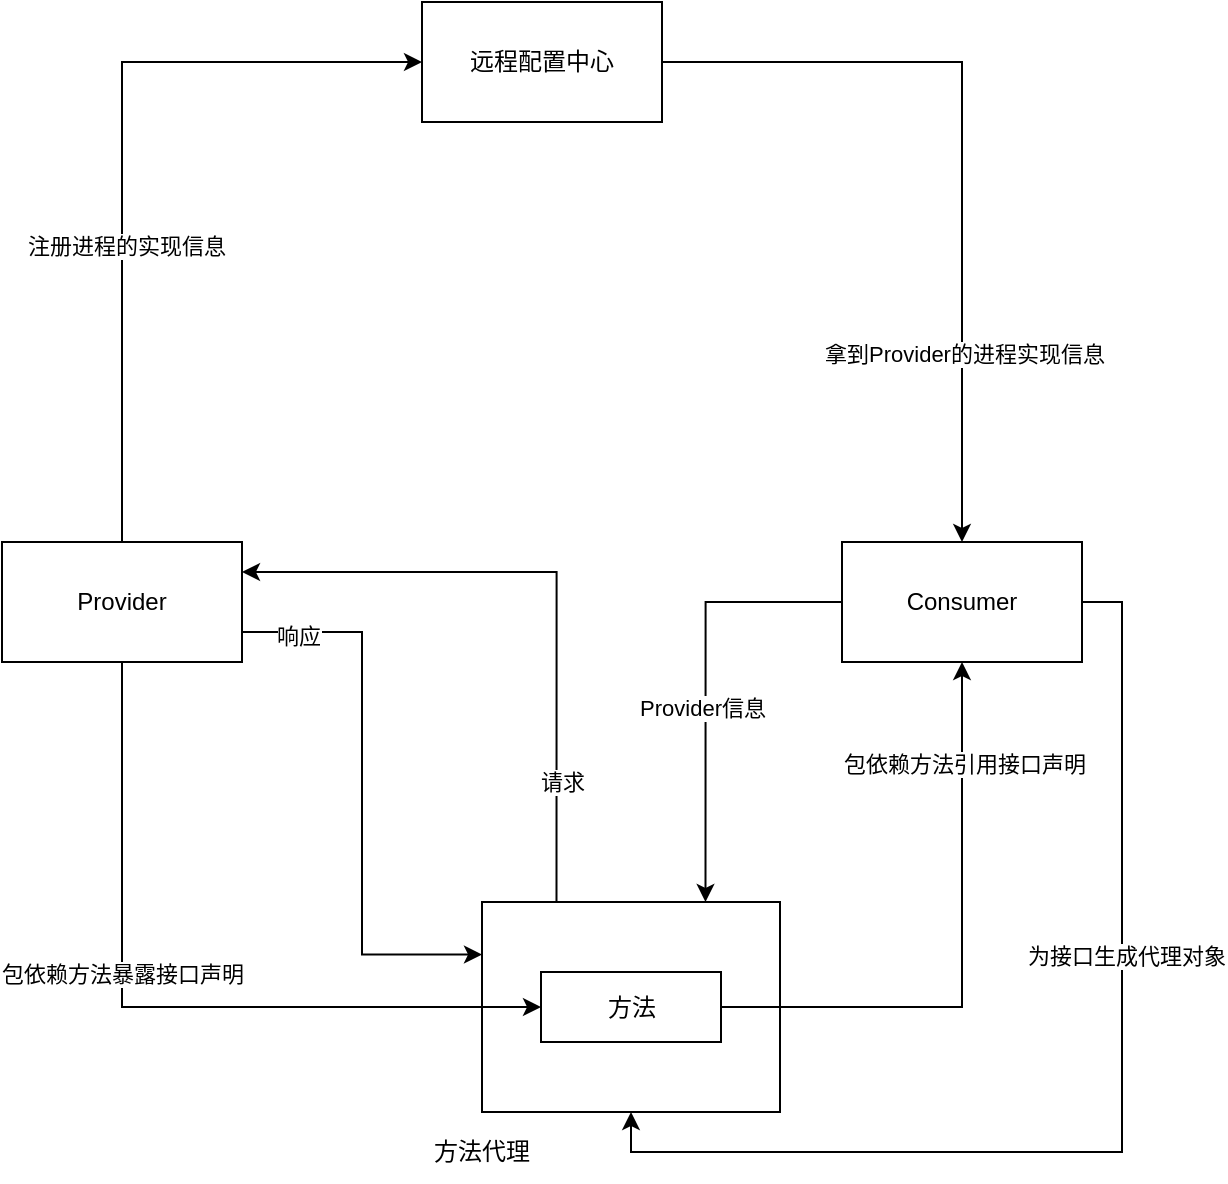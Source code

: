 <mxfile version="26.0.16">
  <diagram name="第 1 页" id="lWEN_o6NCU4KM6AUGm27">
    <mxGraphModel dx="1395" dy="641" grid="1" gridSize="10" guides="1" tooltips="1" connect="1" arrows="1" fold="1" page="1" pageScale="1" pageWidth="827" pageHeight="1169" math="0" shadow="0">
      <root>
        <mxCell id="0" />
        <mxCell id="1" parent="0" />
        <mxCell id="sy4J3GjQt16E9kHFUE2P-22" style="edgeStyle=orthogonalEdgeStyle;rounded=0;orthogonalLoop=1;jettySize=auto;html=1;exitX=1;exitY=0.5;exitDx=0;exitDy=0;entryX=0.5;entryY=0;entryDx=0;entryDy=0;" edge="1" parent="1" source="sy4J3GjQt16E9kHFUE2P-1" target="sy4J3GjQt16E9kHFUE2P-3">
          <mxGeometry relative="1" as="geometry" />
        </mxCell>
        <mxCell id="sy4J3GjQt16E9kHFUE2P-23" value="拿到Provider的进程实现信息" style="edgeLabel;html=1;align=center;verticalAlign=middle;resizable=0;points=[];" vertex="1" connectable="0" parent="sy4J3GjQt16E9kHFUE2P-22">
          <mxGeometry x="0.518" y="1" relative="1" as="geometry">
            <mxPoint as="offset" />
          </mxGeometry>
        </mxCell>
        <mxCell id="sy4J3GjQt16E9kHFUE2P-1" value="远程配置中心" style="rounded=0;whiteSpace=wrap;html=1;" vertex="1" parent="1">
          <mxGeometry x="360" y="160" width="120" height="60" as="geometry" />
        </mxCell>
        <mxCell id="sy4J3GjQt16E9kHFUE2P-4" style="edgeStyle=orthogonalEdgeStyle;rounded=0;orthogonalLoop=1;jettySize=auto;html=1;exitX=0.5;exitY=0;exitDx=0;exitDy=0;entryX=0;entryY=0.5;entryDx=0;entryDy=0;" edge="1" parent="1" source="sy4J3GjQt16E9kHFUE2P-2" target="sy4J3GjQt16E9kHFUE2P-1">
          <mxGeometry relative="1" as="geometry" />
        </mxCell>
        <mxCell id="sy4J3GjQt16E9kHFUE2P-5" value="注册进程的实现信息" style="edgeLabel;html=1;align=center;verticalAlign=middle;resizable=0;points=[];" vertex="1" connectable="0" parent="sy4J3GjQt16E9kHFUE2P-4">
          <mxGeometry x="-0.241" y="-2" relative="1" as="geometry">
            <mxPoint as="offset" />
          </mxGeometry>
        </mxCell>
        <mxCell id="sy4J3GjQt16E9kHFUE2P-27" style="edgeStyle=orthogonalEdgeStyle;rounded=0;orthogonalLoop=1;jettySize=auto;html=1;exitX=1;exitY=0.75;exitDx=0;exitDy=0;entryX=0;entryY=0.25;entryDx=0;entryDy=0;" edge="1" parent="1" source="sy4J3GjQt16E9kHFUE2P-2" target="sy4J3GjQt16E9kHFUE2P-8">
          <mxGeometry relative="1" as="geometry" />
        </mxCell>
        <mxCell id="sy4J3GjQt16E9kHFUE2P-29" value="响应" style="edgeLabel;html=1;align=center;verticalAlign=middle;resizable=0;points=[];" vertex="1" connectable="0" parent="sy4J3GjQt16E9kHFUE2P-27">
          <mxGeometry x="-0.801" y="-2" relative="1" as="geometry">
            <mxPoint as="offset" />
          </mxGeometry>
        </mxCell>
        <mxCell id="sy4J3GjQt16E9kHFUE2P-2" value="Provider" style="rounded=0;whiteSpace=wrap;html=1;" vertex="1" parent="1">
          <mxGeometry x="150" y="430" width="120" height="60" as="geometry" />
        </mxCell>
        <mxCell id="sy4J3GjQt16E9kHFUE2P-18" style="edgeStyle=orthogonalEdgeStyle;rounded=0;orthogonalLoop=1;jettySize=auto;html=1;exitX=1;exitY=0.5;exitDx=0;exitDy=0;entryX=0.5;entryY=1;entryDx=0;entryDy=0;" edge="1" parent="1" source="sy4J3GjQt16E9kHFUE2P-3" target="sy4J3GjQt16E9kHFUE2P-8">
          <mxGeometry relative="1" as="geometry" />
        </mxCell>
        <mxCell id="sy4J3GjQt16E9kHFUE2P-19" value="为接口生成代理对象" style="edgeLabel;html=1;align=center;verticalAlign=middle;resizable=0;points=[];" vertex="1" connectable="0" parent="sy4J3GjQt16E9kHFUE2P-18">
          <mxGeometry x="-0.297" y="2" relative="1" as="geometry">
            <mxPoint as="offset" />
          </mxGeometry>
        </mxCell>
        <mxCell id="sy4J3GjQt16E9kHFUE2P-24" style="edgeStyle=orthogonalEdgeStyle;rounded=0;orthogonalLoop=1;jettySize=auto;html=1;exitX=0;exitY=0.5;exitDx=0;exitDy=0;entryX=0.75;entryY=0;entryDx=0;entryDy=0;" edge="1" parent="1" source="sy4J3GjQt16E9kHFUE2P-3" target="sy4J3GjQt16E9kHFUE2P-8">
          <mxGeometry relative="1" as="geometry" />
        </mxCell>
        <mxCell id="sy4J3GjQt16E9kHFUE2P-25" value="Provider信息" style="edgeLabel;html=1;align=center;verticalAlign=middle;resizable=0;points=[];" vertex="1" connectable="0" parent="sy4J3GjQt16E9kHFUE2P-24">
          <mxGeometry x="0.111" y="-2" relative="1" as="geometry">
            <mxPoint as="offset" />
          </mxGeometry>
        </mxCell>
        <mxCell id="sy4J3GjQt16E9kHFUE2P-3" value="Consumer" style="rounded=0;whiteSpace=wrap;html=1;" vertex="1" parent="1">
          <mxGeometry x="570" y="430" width="120" height="60" as="geometry" />
        </mxCell>
        <mxCell id="sy4J3GjQt16E9kHFUE2P-26" style="edgeStyle=orthogonalEdgeStyle;rounded=0;orthogonalLoop=1;jettySize=auto;html=1;exitX=0.25;exitY=0;exitDx=0;exitDy=0;entryX=1;entryY=0.25;entryDx=0;entryDy=0;" edge="1" parent="1" source="sy4J3GjQt16E9kHFUE2P-8" target="sy4J3GjQt16E9kHFUE2P-2">
          <mxGeometry relative="1" as="geometry" />
        </mxCell>
        <mxCell id="sy4J3GjQt16E9kHFUE2P-28" value="请求" style="edgeLabel;html=1;align=center;verticalAlign=middle;resizable=0;points=[];" vertex="1" connectable="0" parent="sy4J3GjQt16E9kHFUE2P-26">
          <mxGeometry x="0.622" relative="1" as="geometry">
            <mxPoint x="99" y="105" as="offset" />
          </mxGeometry>
        </mxCell>
        <mxCell id="sy4J3GjQt16E9kHFUE2P-8" value="" style="rounded=0;whiteSpace=wrap;html=1;" vertex="1" parent="1">
          <mxGeometry x="390" y="610" width="149" height="105" as="geometry" />
        </mxCell>
        <mxCell id="sy4J3GjQt16E9kHFUE2P-13" style="edgeStyle=orthogonalEdgeStyle;rounded=0;orthogonalLoop=1;jettySize=auto;html=1;exitX=1;exitY=0.5;exitDx=0;exitDy=0;entryX=0.5;entryY=1;entryDx=0;entryDy=0;" edge="1" parent="1" source="sy4J3GjQt16E9kHFUE2P-10" target="sy4J3GjQt16E9kHFUE2P-3">
          <mxGeometry relative="1" as="geometry" />
        </mxCell>
        <mxCell id="sy4J3GjQt16E9kHFUE2P-17" value="包依赖方法引用接口声明" style="edgeLabel;html=1;align=center;verticalAlign=middle;resizable=0;points=[];" vertex="1" connectable="0" parent="sy4J3GjQt16E9kHFUE2P-13">
          <mxGeometry x="-0.444" y="-3" relative="1" as="geometry">
            <mxPoint x="40" y="-125" as="offset" />
          </mxGeometry>
        </mxCell>
        <mxCell id="sy4J3GjQt16E9kHFUE2P-10" value="方法" style="rounded=0;whiteSpace=wrap;html=1;" vertex="1" parent="1">
          <mxGeometry x="419.5" y="645" width="90" height="35" as="geometry" />
        </mxCell>
        <mxCell id="sy4J3GjQt16E9kHFUE2P-11" value="方法代理" style="text;html=1;align=center;verticalAlign=middle;whiteSpace=wrap;rounded=0;" vertex="1" parent="1">
          <mxGeometry x="360" y="720" width="60" height="30" as="geometry" />
        </mxCell>
        <mxCell id="sy4J3GjQt16E9kHFUE2P-15" style="edgeStyle=orthogonalEdgeStyle;rounded=0;orthogonalLoop=1;jettySize=auto;html=1;exitX=0.5;exitY=1;exitDx=0;exitDy=0;entryX=0;entryY=0.5;entryDx=0;entryDy=0;" edge="1" parent="1" source="sy4J3GjQt16E9kHFUE2P-2" target="sy4J3GjQt16E9kHFUE2P-10">
          <mxGeometry relative="1" as="geometry" />
        </mxCell>
        <mxCell id="sy4J3GjQt16E9kHFUE2P-16" value="包依赖方法暴露接口声明" style="edgeLabel;html=1;align=center;verticalAlign=middle;resizable=0;points=[];" vertex="1" connectable="0" parent="sy4J3GjQt16E9kHFUE2P-15">
          <mxGeometry x="0.086" relative="1" as="geometry">
            <mxPoint x="-35" y="-17" as="offset" />
          </mxGeometry>
        </mxCell>
      </root>
    </mxGraphModel>
  </diagram>
</mxfile>
